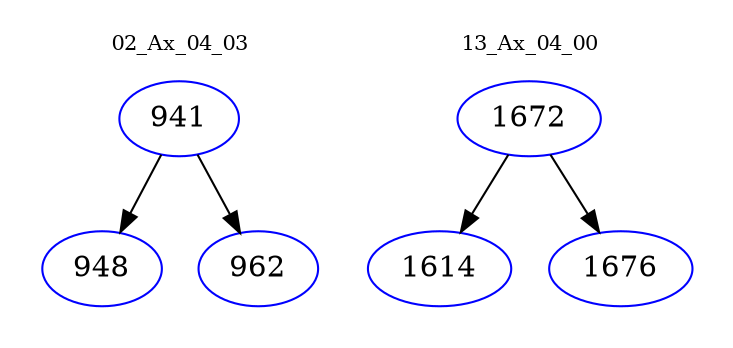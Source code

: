 digraph{
subgraph cluster_0 {
color = white
label = "02_Ax_04_03";
fontsize=10;
T0_941 [label="941", color="blue"]
T0_941 -> T0_948 [color="black"]
T0_948 [label="948", color="blue"]
T0_941 -> T0_962 [color="black"]
T0_962 [label="962", color="blue"]
}
subgraph cluster_1 {
color = white
label = "13_Ax_04_00";
fontsize=10;
T1_1672 [label="1672", color="blue"]
T1_1672 -> T1_1614 [color="black"]
T1_1614 [label="1614", color="blue"]
T1_1672 -> T1_1676 [color="black"]
T1_1676 [label="1676", color="blue"]
}
}

